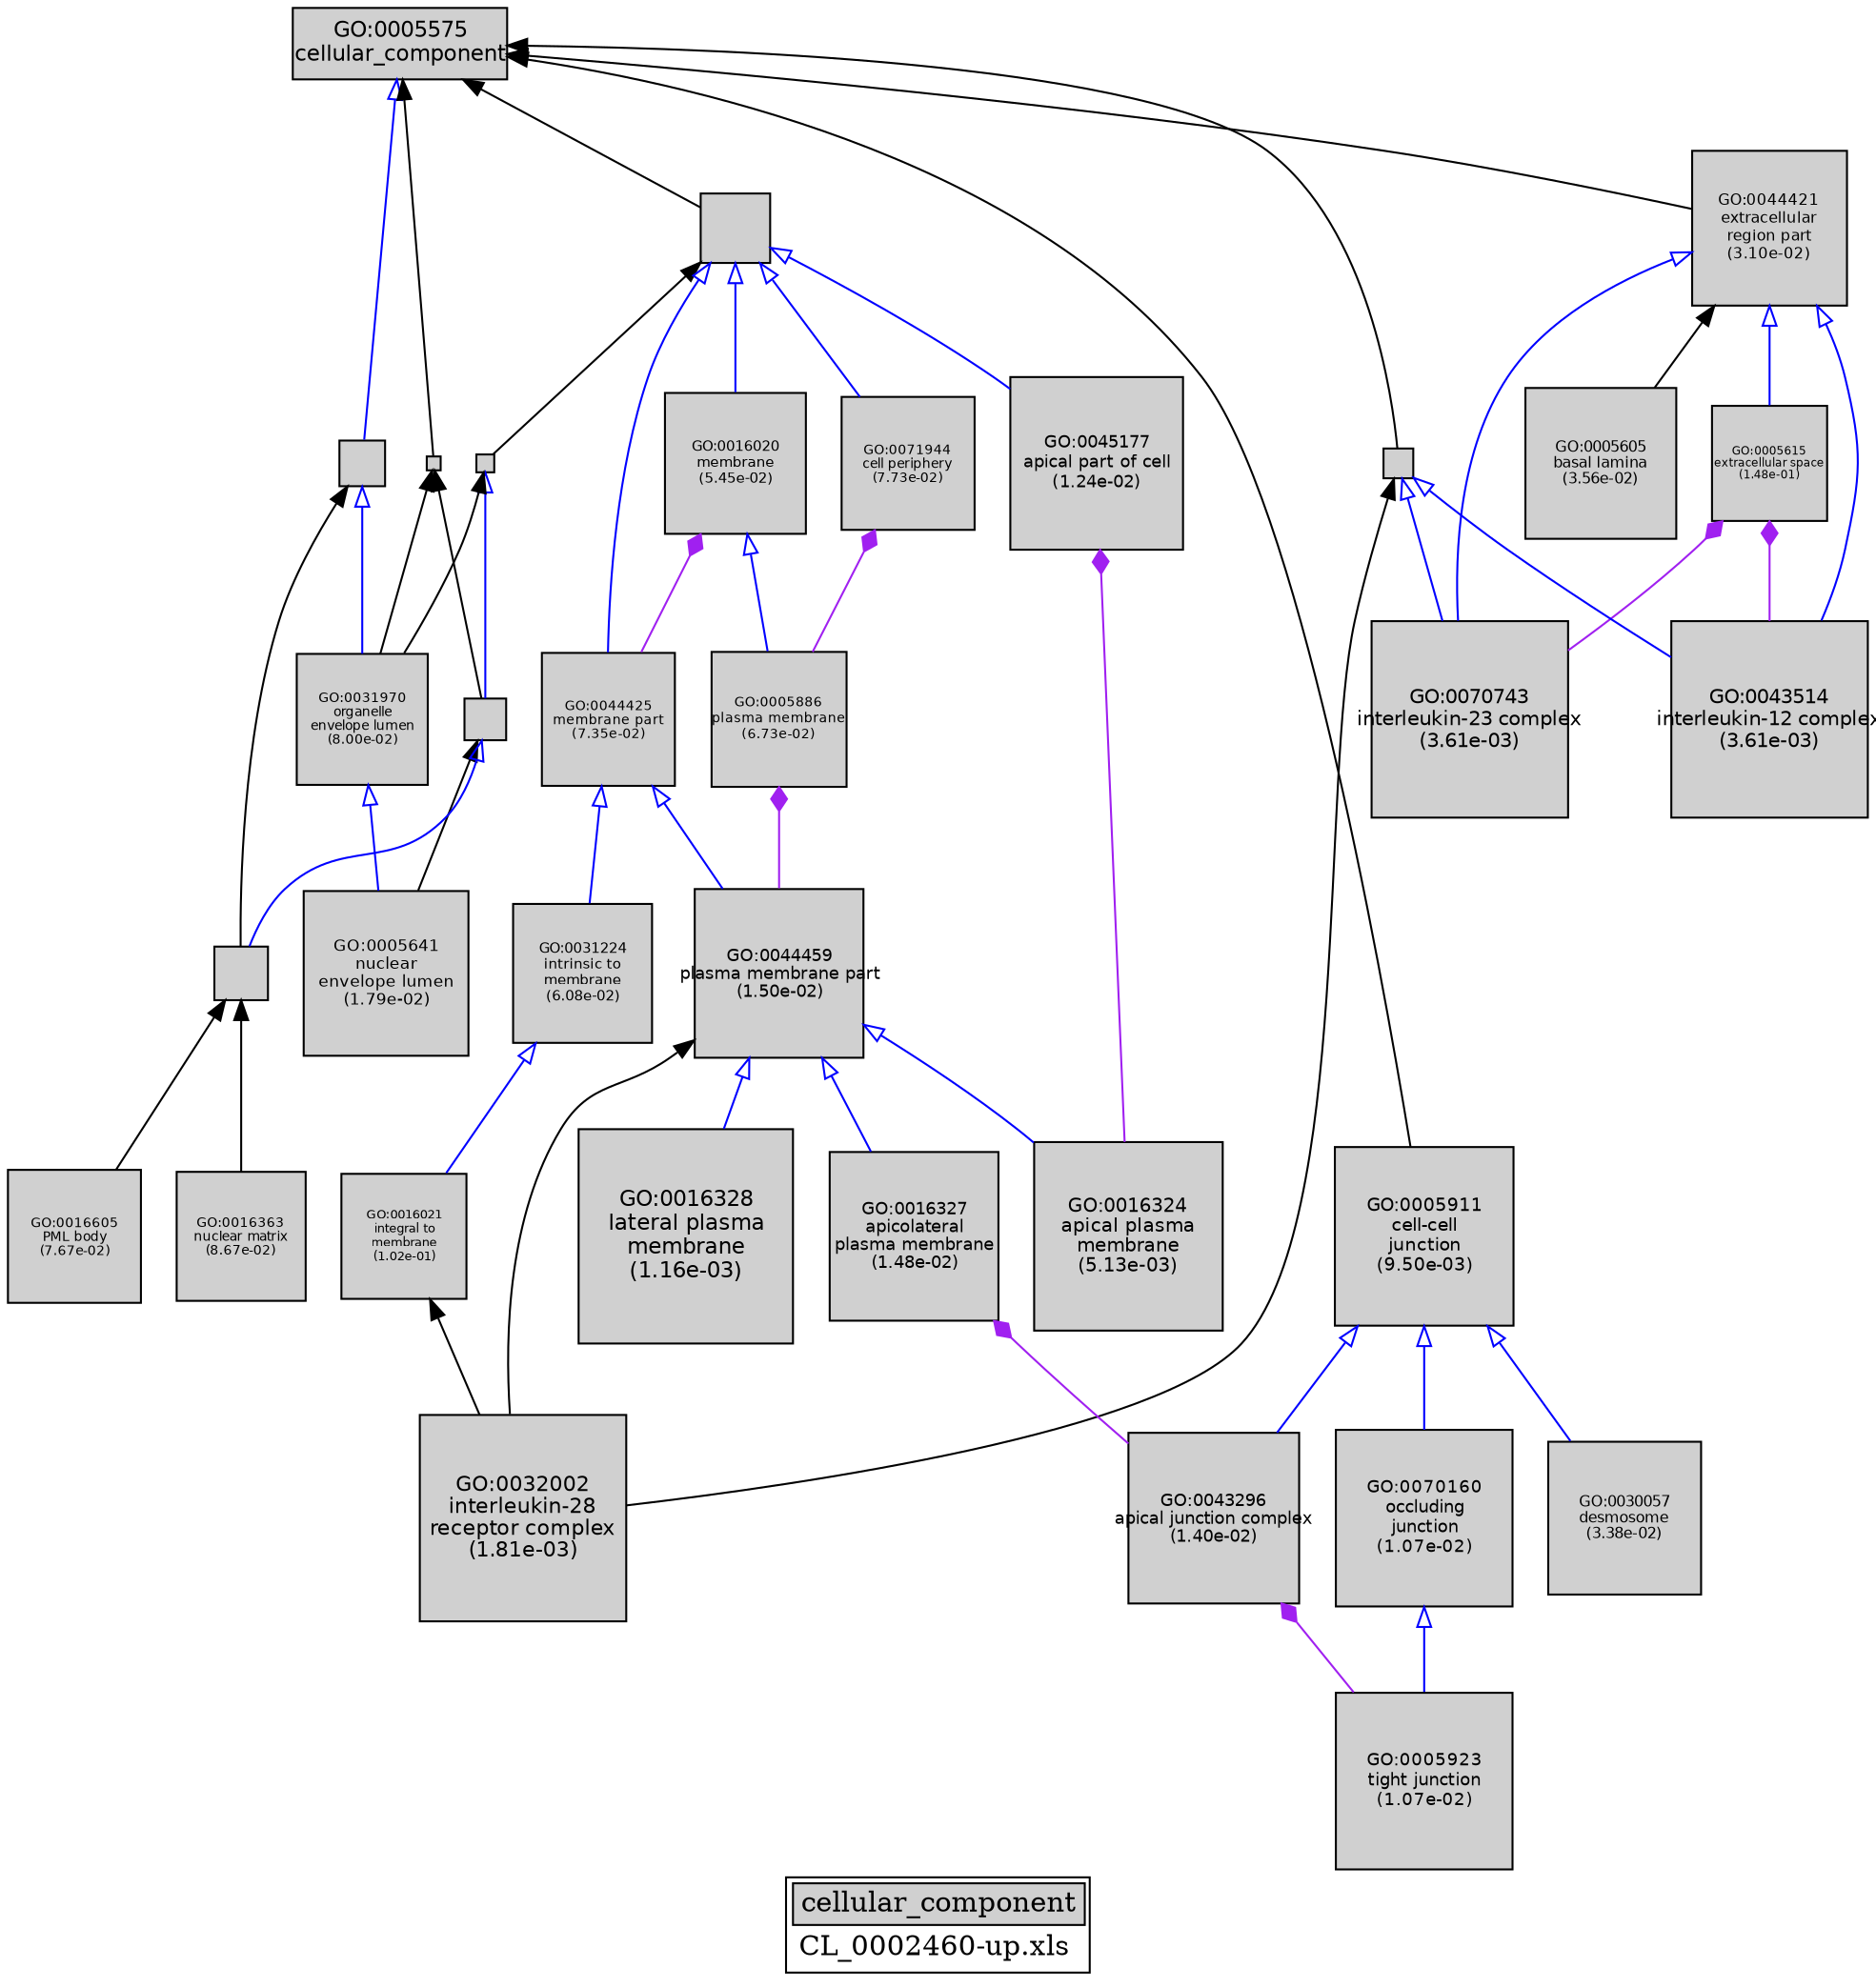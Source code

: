 digraph "cellular_component" {
graph [ bgcolor = "#FFFFFF", label = <<TABLE COLOR="black" BGCOLOR="white"><TR><TD COLSPAN="2" BGCOLOR="#D0D0D0"><FONT COLOR="black">cellular_component</FONT></TD></TR><TR><TD BORDER="0">CL_0002460-up.xls</TD></TR></TABLE>> ];
node [ fontname = "Helvetica" ];

subgraph "nodes" {

node [ style = "filled", fixedsize = "true", width = 1, shape = "box", fontsize = 9, fillcolor = "#D0D0D0", fontcolor = "black", color = "black" ];

"GO:0044428" [ URL = "#GO:0044428", label = "", width = 0.289223448093, shape = "box", height = 0.289223448093 ];
"GO:0005641" [ URL = "#GO:0005641", label = <<TABLE BORDER="0"><TR><TD>GO:0005641<BR/>nuclear<BR/>envelope lumen<BR/>(1.79e-02)</TD></TR></TABLE>>, width = 1.15857219476, shape = "box", fontsize = 8.34171980226, height = 1.15857219476 ];
"GO:0005886" [ URL = "#GO:0005886", label = <<TABLE BORDER="0"><TR><TD>GO:0005886<BR/>plasma membrane<BR/>(6.73e-02)</TD></TR></TABLE>>, width = 0.950910904962, shape = "box", fontsize = 6.84655851573, height = 0.950910904962 ];
"GO:0071944" [ URL = "#GO:0071944", label = <<TABLE BORDER="0"><TR><TD>GO:0071944<BR/>cell periphery<BR/>(7.73e-02)</TD></TR></TABLE>>, width = 0.926513635296, shape = "box", fontsize = 6.67089817413, height = 0.926513635296 ];
"GO:0030057" [ URL = "#GO:0030057", label = <<TABLE BORDER="0"><TR><TD>GO:0030057<BR/>desmosome<BR/>(3.38e-02)</TD></TR></TABLE>>, width = 1.06404250304, shape = "box", fontsize = 7.66110602189, height = 1.06404250304 ];
"GO:0031974" [ URL = "#GO:0031974", label = "", width = 0.320711049706, shape = "box", height = 0.320711049706 ];
"GO:0016020" [ URL = "#GO:0016020", label = <<TABLE BORDER="0"><TR><TD>GO:0016020<BR/>membrane<BR/>(5.45e-02)</TD></TR></TABLE>>, width = 0.987087350399, shape = "box", fontsize = 7.10702892287, height = 0.987087350399 ];
"GO:0005575" [ URL = "#GO:0005575", label = <<TABLE BORDER="0"><TR><TD>GO:0005575<BR/>cellular_component</TD></TR></TABLE>>, width = 1.5, shape = "box", fontsize = 10.8 ];
"GO:0005615" [ URL = "#GO:0005615", label = <<TABLE BORDER="0"><TR><TD>GO:0005615<BR/>extracellular space<BR/>(1.48e-01)</TD></TR></TABLE>>, width = 0.80206675256, shape = "box", fontsize = 5.77488061843, height = 0.80206675256 ];
"GO:0044446" [ URL = "#GO:0044446", label = "", width = 0.125616335988, shape = "box", height = 0.125616335988 ];
"GO:0016605" [ URL = "#GO:0016605", label = <<TABLE BORDER="0"><TR><TD>GO:0016605<BR/>PML body<BR/>(7.67e-02)</TD></TR></TABLE>>, width = 0.927949195272, shape = "box", fontsize = 6.68123420596, height = 0.927949195272 ];
"GO:0005605" [ URL = "#GO:0005605", label = <<TABLE BORDER="0"><TR><TD>GO:0005605<BR/>basal lamina<BR/>(3.56e-02)</TD></TR></TABLE>>, width = 1.05616138412, shape = "box", fontsize = 7.60436196566, height = 1.05616138412 ];
"GO:0031224" [ URL = "#GO:0031224", label = <<TABLE BORDER="0"><TR><TD>GO:0031224<BR/>intrinsic to<BR/>membrane<BR/>(6.08e-02)</TD></TR></TABLE>>, width = 0.968576953155, shape = "box", fontsize = 6.97375406272, height = 0.968576953155 ];
"GO:0005923" [ URL = "#GO:0005923", label = <<TABLE BORDER="0"><TR><TD>GO:0005923<BR/>tight junction<BR/>(1.07e-02)</TD></TR></TABLE>>, width = 1.22973438968, shape = "box", fontsize = 8.85408760572, height = 1.22973438968 ];
"GO:0031981" [ URL = "#GO:0031981", label = "", width = 0.377691007203, shape = "box", height = 0.377691007203 ];
"GO:0031970" [ URL = "#GO:0031970", label = <<TABLE BORDER="0"><TR><TD>GO:0031970<BR/>organelle<BR/>envelope lumen<BR/>(8.00e-02)</TD></TR></TABLE>>, width = 0.920288975102, shape = "box", fontsize = 6.62608062073, height = 0.920288975102 ];
"GO:0016324" [ URL = "#GO:0016324", label = <<TABLE BORDER="0"><TR><TD>GO:0016324<BR/>apical plasma<BR/>membrane<BR/>(5.13e-03)</TD></TR></TABLE>>, width = 1.3256468116, shape = "box", fontsize = 9.54465704352, height = 1.3256468116 ];
"GO:0044459" [ URL = "#GO:0044459", label = <<TABLE BORDER="0"><TR><TD>GO:0044459<BR/>plasma membrane part<BR/>(1.50e-02)</TD></TR></TABLE>>, width = 1.18351206251, shape = "box", fontsize = 8.52128685007, height = 1.18351206251 ];
"GO:0045177" [ URL = "#GO:0045177", label = <<TABLE BORDER="0"><TR><TD>GO:0045177<BR/>apical part of cell<BR/>(1.24e-02)</TD></TR></TABLE>>, width = 1.2106615725, shape = "box", fontsize = 8.71676332198, height = 1.2106615725 ];
"GO:0032002" [ URL = "#GO:0032002", label = <<TABLE BORDER="0"><TR><TD>GO:0032002<BR/>interleukin-28<BR/>receptor complex<BR/>(1.81e-03)</TD></TR></TABLE>>, width = 1.45007816826, shape = "box", fontsize = 10.4405628115, height = 1.45007816826 ];
"GO:0044425" [ URL = "#GO:0044425", label = <<TABLE BORDER="0"><TR><TD>GO:0044425<BR/>membrane part<BR/>(7.35e-02)</TD></TR></TABLE>>, width = 0.935345100408, shape = "box", fontsize = 6.73448472294, height = 0.935345100408 ];
"GO:0016021" [ URL = "#GO:0016021", label = <<TABLE BORDER="0"><TR><TD>GO:0016021<BR/>integral to<BR/>membrane<BR/>(1.02e-01)</TD></TR></TABLE>>, width = 0.876037225093, shape = "box", fontsize = 6.30746802067, height = 0.876037225093 ];
"GO:0043234" [ URL = "#GO:0043234", label = "", width = 0.209982865226, shape = "box", height = 0.209982865226 ];
"GO:0005911" [ URL = "#GO:0005911", label = <<TABLE BORDER="0"><TR><TD>GO:0005911<BR/>cell-cell<BR/>junction<BR/>(9.50e-03)</TD></TR></TABLE>>, width = 1.24621966709, shape = "box", fontsize = 8.97278160308, height = 1.24621966709 ];
"GO:0043514" [ URL = "#GO:0043514", label = <<TABLE BORDER="0"><TR><TD>GO:0043514<BR/>interleukin-12 complex<BR/>(3.61e-03)</TD></TR></TABLE>>, width = 1.3686921618, shape = "box", fontsize = 9.85458356495, height = 1.3686921618 ];
"GO:0016363" [ URL = "#GO:0016363", label = <<TABLE BORDER="0"><TR><TD>GO:0016363<BR/>nuclear matrix<BR/>(8.67e-02)</TD></TR></TABLE>>, width = 0.90578417668, shape = "box", fontsize = 6.5216460721, height = 0.90578417668 ];
"GO:0043227" [ URL = "#GO:0043227", label = "", width = 0.100075044067, shape = "box", height = 0.100075044067 ];
"GO:0070743" [ URL = "#GO:0070743", label = <<TABLE BORDER="0"><TR><TD>GO:0070743<BR/>interleukin-23 complex<BR/>(3.61e-03)</TD></TR></TABLE>>, width = 1.3686921618, shape = "box", fontsize = 9.85458356495, height = 1.3686921618 ];
"GO:0044421" [ URL = "#GO:0044421", label = <<TABLE BORDER="0"><TR><TD>GO:0044421<BR/>extracellular<BR/>region part<BR/>(3.10e-02)</TD></TR></TABLE>>, width = 1.07766347148, shape = "box", fontsize = 7.75917699466, height = 1.07766347148 ];
"GO:0016327" [ URL = "#GO:0016327", label = <<TABLE BORDER="0"><TR><TD>GO:0016327<BR/>apicolateral<BR/>plasma membrane<BR/>(1.48e-02)</TD></TR></TABLE>>, width = 1.18560663255, shape = "box", fontsize = 8.53636775434, height = 1.18560663255 ];
"GO:0043296" [ URL = "#GO:0043296", label = <<TABLE BORDER="0"><TR><TD>GO:0043296<BR/>apical junction complex<BR/>(1.40e-02)</TD></TR></TABLE>>, width = 1.19341736455, shape = "box", fontsize = 8.59260502474, height = 1.19341736455 ];
"GO:0044464" [ URL = "#GO:0044464", label = "", width = 0.491658985297, shape = "box", height = 0.491658985297 ];
"GO:0070160" [ URL = "#GO:0070160", label = <<TABLE BORDER="0"><TR><TD>GO:0070160<BR/>occluding<BR/>junction<BR/>(1.07e-02)</TD></TR></TABLE>>, width = 1.22973438968, shape = "box", fontsize = 8.85408760572, height = 1.22973438968 ];
"GO:0016328" [ URL = "#GO:0016328", label = <<TABLE BORDER="0"><TR><TD>GO:0016328<BR/>lateral plasma<BR/>membrane<BR/>(1.16e-03)</TD></TR></TABLE>>, width = 1.5, shape = "box", fontsize = 10.8, height = 1.5 ];
}
subgraph "edges" {


edge [ dir = "back", weight = 1 ];
subgraph "regulates" {


edge [ color = "cyan", arrowtail = "none" ];
subgraph "positive" {


edge [ color = "green", arrowtail = "vee" ];
}
subgraph "negative" {


edge [ color = "red", arrowtail = "tee" ];
}
}
subgraph "part_of" {


edge [ color = "purple", arrowtail = "diamond", weight = 2.5 ];
"GO:0045177" -> "GO:0016324";
"GO:0005886" -> "GO:0044459";
"GO:0016327" -> "GO:0043296";
"GO:0043296" -> "GO:0005923";
"GO:0071944" -> "GO:0005886";
"GO:0016020" -> "GO:0044425";
"GO:0005615" -> "GO:0043514";
"GO:0005615" -> "GO:0070743";
}
subgraph "is_a" {


edge [ color = "blue", arrowtail = "empty", weight = 5.0 ];
"GO:0043234" -> "GO:0043514";
"GO:0031224" -> "GO:0016021";
"GO:0044425" -> "GO:0044459";
"GO:0005911" -> "GO:0030057";
"GO:0044459" -> "GO:0016328";
"GO:0044421" -> "GO:0070743";
"GO:0044425" -> "GO:0031224";
"GO:0005575" -> "GO:0031974";
"GO:0044421" -> "GO:0005615";
"GO:0044464" -> "GO:0071944";
"GO:0044459" -> "GO:0016327";
"GO:0016020" -> "GO:0005886";
"GO:0044464" -> "GO:0045177";
"GO:0005911" -> "GO:0070160";
"GO:0044459" -> "GO:0016324";
"GO:0043234" -> "GO:0070743";
"GO:0044446" -> "GO:0044428";
"GO:0005911" -> "GO:0043296";
"GO:0044428" -> "GO:0031981";
"GO:0044464" -> "GO:0016020";
"GO:0031970" -> "GO:0005641";
"GO:0031974" -> "GO:0031970";
"GO:0070160" -> "GO:0005923";
"GO:0044464" -> "GO:0044425";
"GO:0044421" -> "GO:0043514";
}
"GO:0005575" -> "GO:0005911";
"GO:0044428" -> "GO:0005641";
"GO:0043227" -> "GO:0044428";
"GO:0043227" -> "GO:0031970";
"GO:0031974" -> "GO:0031981";
"GO:0005575" -> "GO:0044464";
"GO:0044459" -> "GO:0032002";
"GO:0044421" -> "GO:0005605";
"GO:0005575" -> "GO:0043234";
"GO:0005575" -> "GO:0044421";
"GO:0043234" -> "GO:0032002";
"GO:0016021" -> "GO:0032002";
"GO:0005575" -> "GO:0043227";
"GO:0031981" -> "GO:0016363";
"GO:0044446" -> "GO:0031970";
"GO:0044464" -> "GO:0044446";
"GO:0031981" -> "GO:0016605";
}
}
